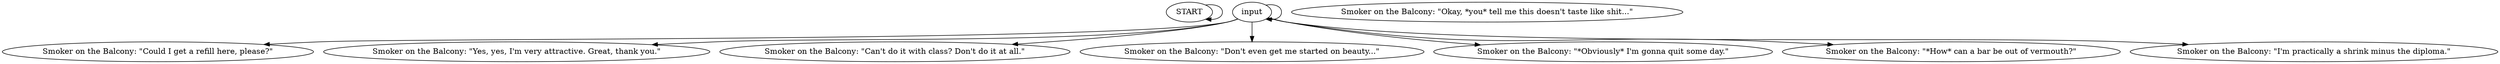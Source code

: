 # BACKYARD / SMOKER ON THE BALCONY barks whirling
# Barks in Whirling.
# ==================================================
digraph G {
	  0 [label="START"];
	  1 [label="input"];
	  2 [label="Smoker on the Balcony: \"Could I get a refill here, please?\""];
	  3 [label="Smoker on the Balcony: \"Yes, yes, I'm very attractive. Great, thank you.\""];
	  4 [label="Smoker on the Balcony: \"Can't do it with class? Don't do it at all.\""];
	  5 [label="Smoker on the Balcony: \"Okay, *you* tell me this doesn't taste like shit...\""];
	  6 [label="Smoker on the Balcony: \"Don't even get me started on beauty...\""];
	  7 [label="Smoker on the Balcony: \"*Obviously* I'm gonna quit some day.\""];
	  8 [label="Smoker on the Balcony: \"*How* can a bar be out of vermouth?\""];
	  9 [label="Smoker on the Balcony: \"I'm practically a shrink minus the diploma.\""];
	  0 -> 0
	  1 -> 1
	  1 -> 2
	  1 -> 3
	  1 -> 4
	  1 -> 6
	  1 -> 7
	  1 -> 8
	  1 -> 9
}

